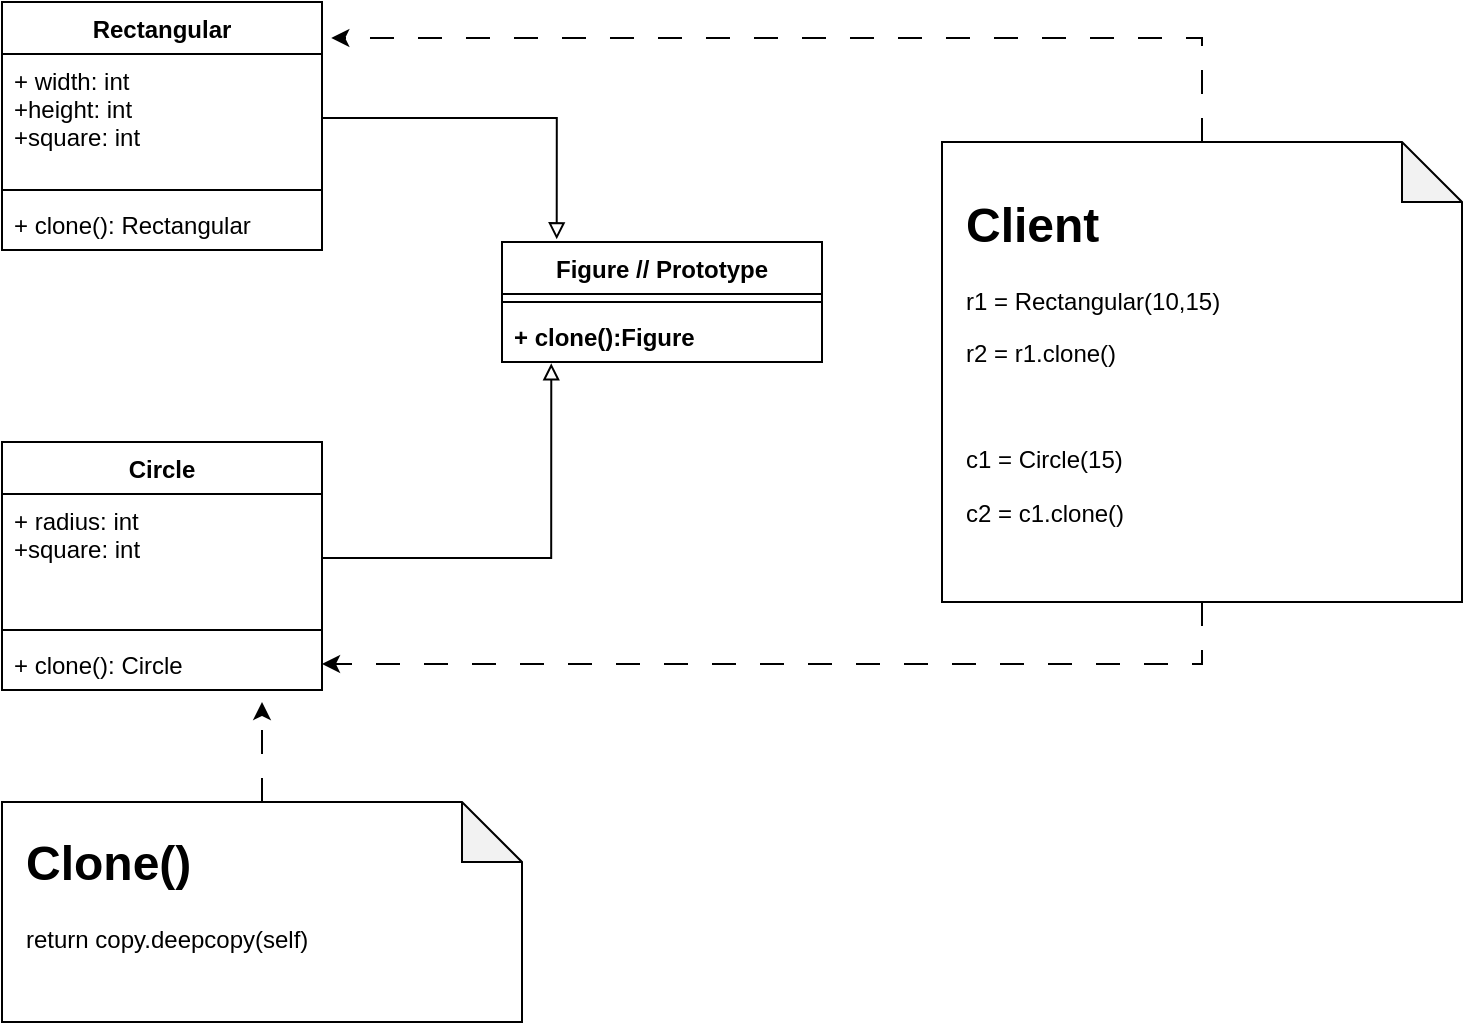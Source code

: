 <mxfile version="20.8.16" type="device"><diagram name="Page-1" id="G5k79dQlLbyncZ_Ozo8T"><mxGraphModel dx="1100" dy="817" grid="1" gridSize="10" guides="1" tooltips="1" connect="1" arrows="1" fold="1" page="1" pageScale="1" pageWidth="850" pageHeight="1100" math="0" shadow="0"><root><mxCell id="0"/><mxCell id="1" parent="0"/><mxCell id="agIJPDQFeNxfvSHP4tzt-1" value="Figure // Prototype" style="swimlane;fontStyle=1;align=center;verticalAlign=top;childLayout=stackLayout;horizontal=1;startSize=26;horizontalStack=0;resizeParent=1;resizeParentMax=0;resizeLast=0;collapsible=1;marginBottom=0;" vertex="1" parent="1"><mxGeometry x="320" y="200" width="160" height="60" as="geometry"/></mxCell><mxCell id="agIJPDQFeNxfvSHP4tzt-3" value="" style="line;strokeWidth=1;fillColor=none;align=left;verticalAlign=middle;spacingTop=-1;spacingLeft=3;spacingRight=3;rotatable=0;labelPosition=right;points=[];portConstraint=eastwest;strokeColor=inherit;" vertex="1" parent="agIJPDQFeNxfvSHP4tzt-1"><mxGeometry y="26" width="160" height="8" as="geometry"/></mxCell><mxCell id="agIJPDQFeNxfvSHP4tzt-4" value="+ clone():Figure" style="text;strokeColor=none;fillColor=none;align=left;verticalAlign=top;spacingLeft=4;spacingRight=4;overflow=hidden;rotatable=0;points=[[0,0.5],[1,0.5]];portConstraint=eastwest;fontStyle=1" vertex="1" parent="agIJPDQFeNxfvSHP4tzt-1"><mxGeometry y="34" width="160" height="26" as="geometry"/></mxCell><mxCell id="agIJPDQFeNxfvSHP4tzt-5" value="Rectangular" style="swimlane;fontStyle=1;align=center;verticalAlign=top;childLayout=stackLayout;horizontal=1;startSize=26;horizontalStack=0;resizeParent=1;resizeParentMax=0;resizeLast=0;collapsible=1;marginBottom=0;" vertex="1" parent="1"><mxGeometry x="70" y="80" width="160" height="124" as="geometry"/></mxCell><mxCell id="agIJPDQFeNxfvSHP4tzt-6" value="+ width: int&#10;+height: int&#10;+square: int" style="text;strokeColor=none;fillColor=none;align=left;verticalAlign=top;spacingLeft=4;spacingRight=4;overflow=hidden;rotatable=0;points=[[0,0.5],[1,0.5]];portConstraint=eastwest;" vertex="1" parent="agIJPDQFeNxfvSHP4tzt-5"><mxGeometry y="26" width="160" height="64" as="geometry"/></mxCell><mxCell id="agIJPDQFeNxfvSHP4tzt-7" value="" style="line;strokeWidth=1;fillColor=none;align=left;verticalAlign=middle;spacingTop=-1;spacingLeft=3;spacingRight=3;rotatable=0;labelPosition=right;points=[];portConstraint=eastwest;strokeColor=inherit;" vertex="1" parent="agIJPDQFeNxfvSHP4tzt-5"><mxGeometry y="90" width="160" height="8" as="geometry"/></mxCell><mxCell id="agIJPDQFeNxfvSHP4tzt-8" value="+ clone(): Rectangular" style="text;strokeColor=none;fillColor=none;align=left;verticalAlign=top;spacingLeft=4;spacingRight=4;overflow=hidden;rotatable=0;points=[[0,0.5],[1,0.5]];portConstraint=eastwest;" vertex="1" parent="agIJPDQFeNxfvSHP4tzt-5"><mxGeometry y="98" width="160" height="26" as="geometry"/></mxCell><mxCell id="agIJPDQFeNxfvSHP4tzt-13" style="edgeStyle=orthogonalEdgeStyle;rounded=0;orthogonalLoop=1;jettySize=auto;html=1;entryX=0.171;entryY=-0.022;entryDx=0;entryDy=0;entryPerimeter=0;endArrow=block;endFill=0;" edge="1" parent="1" source="agIJPDQFeNxfvSHP4tzt-6" target="agIJPDQFeNxfvSHP4tzt-1"><mxGeometry relative="1" as="geometry"/></mxCell><mxCell id="agIJPDQFeNxfvSHP4tzt-19" style="edgeStyle=orthogonalEdgeStyle;rounded=0;orthogonalLoop=1;jettySize=auto;html=1;endArrow=block;endFill=0;entryX=0.154;entryY=1.026;entryDx=0;entryDy=0;entryPerimeter=0;exitX=1;exitY=0.5;exitDx=0;exitDy=0;" edge="1" parent="1" source="agIJPDQFeNxfvSHP4tzt-15" target="agIJPDQFeNxfvSHP4tzt-4"><mxGeometry relative="1" as="geometry"><mxPoint x="360" y="270" as="targetPoint"/></mxGeometry></mxCell><mxCell id="agIJPDQFeNxfvSHP4tzt-14" value="Circle" style="swimlane;fontStyle=1;align=center;verticalAlign=top;childLayout=stackLayout;horizontal=1;startSize=26;horizontalStack=0;resizeParent=1;resizeParentMax=0;resizeLast=0;collapsible=1;marginBottom=0;" vertex="1" parent="1"><mxGeometry x="70" y="300" width="160" height="124" as="geometry"/></mxCell><mxCell id="agIJPDQFeNxfvSHP4tzt-15" value="+ radius: int&#10;+square: int" style="text;strokeColor=none;fillColor=none;align=left;verticalAlign=top;spacingLeft=4;spacingRight=4;overflow=hidden;rotatable=0;points=[[0,0.5],[1,0.5]];portConstraint=eastwest;" vertex="1" parent="agIJPDQFeNxfvSHP4tzt-14"><mxGeometry y="26" width="160" height="64" as="geometry"/></mxCell><mxCell id="agIJPDQFeNxfvSHP4tzt-16" value="" style="line;strokeWidth=1;fillColor=none;align=left;verticalAlign=middle;spacingTop=-1;spacingLeft=3;spacingRight=3;rotatable=0;labelPosition=right;points=[];portConstraint=eastwest;strokeColor=inherit;" vertex="1" parent="agIJPDQFeNxfvSHP4tzt-14"><mxGeometry y="90" width="160" height="8" as="geometry"/></mxCell><mxCell id="agIJPDQFeNxfvSHP4tzt-17" value="+ clone(): Circle" style="text;strokeColor=none;fillColor=none;align=left;verticalAlign=top;spacingLeft=4;spacingRight=4;overflow=hidden;rotatable=0;points=[[0,0.5],[1,0.5]];portConstraint=eastwest;" vertex="1" parent="agIJPDQFeNxfvSHP4tzt-14"><mxGeometry y="98" width="160" height="26" as="geometry"/></mxCell><mxCell id="agIJPDQFeNxfvSHP4tzt-20" value="" style="group" vertex="1" connectable="0" parent="1"><mxGeometry x="540" y="150" width="260" height="230" as="geometry"/></mxCell><mxCell id="agIJPDQFeNxfvSHP4tzt-21" value="" style="shape=note;whiteSpace=wrap;html=1;backgroundOutline=1;darkOpacity=0.05;" vertex="1" parent="agIJPDQFeNxfvSHP4tzt-20"><mxGeometry width="260" height="230" as="geometry"/></mxCell><mxCell id="agIJPDQFeNxfvSHP4tzt-22" value="&lt;h1&gt;Client&lt;/h1&gt;&lt;p&gt;r1 = Rectangular(10,15)&lt;/p&gt;&lt;p&gt;r2 = r1.clone()&lt;/p&gt;&lt;p&gt;&lt;br&gt;&lt;/p&gt;&lt;p&gt;c1 = Circle(15)&lt;/p&gt;&lt;p&gt;c2 = c1.clone()&lt;/p&gt;" style="text;html=1;strokeColor=none;fillColor=none;spacing=5;spacingTop=-20;whiteSpace=wrap;overflow=hidden;rounded=0;" vertex="1" parent="agIJPDQFeNxfvSHP4tzt-20"><mxGeometry x="7" y="22" width="230" height="200" as="geometry"/></mxCell><mxCell id="agIJPDQFeNxfvSHP4tzt-23" style="edgeStyle=orthogonalEdgeStyle;rounded=0;orthogonalLoop=1;jettySize=auto;html=1;endArrow=classic;endFill=1;dashed=1;dashPattern=12 12;" edge="1" parent="1" source="agIJPDQFeNxfvSHP4tzt-21" target="agIJPDQFeNxfvSHP4tzt-17"><mxGeometry relative="1" as="geometry"/></mxCell><mxCell id="agIJPDQFeNxfvSHP4tzt-24" style="edgeStyle=orthogonalEdgeStyle;rounded=0;orthogonalLoop=1;jettySize=auto;html=1;entryX=1.029;entryY=0.145;entryDx=0;entryDy=0;entryPerimeter=0;dashed=1;dashPattern=12 12;endArrow=classic;endFill=1;" edge="1" parent="1" source="agIJPDQFeNxfvSHP4tzt-21" target="agIJPDQFeNxfvSHP4tzt-5"><mxGeometry relative="1" as="geometry"><Array as="points"><mxPoint x="670" y="98"/></Array></mxGeometry></mxCell><mxCell id="agIJPDQFeNxfvSHP4tzt-25" value="" style="group" vertex="1" connectable="0" parent="1"><mxGeometry x="70" y="480" width="260" height="110" as="geometry"/></mxCell><mxCell id="agIJPDQFeNxfvSHP4tzt-26" value="" style="shape=note;whiteSpace=wrap;html=1;backgroundOutline=1;darkOpacity=0.05;" vertex="1" parent="agIJPDQFeNxfvSHP4tzt-25"><mxGeometry width="260" height="110" as="geometry"/></mxCell><mxCell id="agIJPDQFeNxfvSHP4tzt-27" value="&lt;h1&gt;Clone()&lt;/h1&gt;&lt;div&gt;return copy.deepcopy(self)&lt;/div&gt;" style="text;html=1;strokeColor=none;fillColor=none;spacing=5;spacingTop=-20;whiteSpace=wrap;overflow=hidden;rounded=0;" vertex="1" parent="agIJPDQFeNxfvSHP4tzt-25"><mxGeometry x="7" y="10.522" width="230" height="95.652" as="geometry"/></mxCell><mxCell id="agIJPDQFeNxfvSHP4tzt-30" style="edgeStyle=orthogonalEdgeStyle;rounded=0;orthogonalLoop=1;jettySize=auto;html=1;dashed=1;dashPattern=12 12;endArrow=classic;endFill=1;" edge="1" parent="1" source="agIJPDQFeNxfvSHP4tzt-26"><mxGeometry relative="1" as="geometry"><mxPoint x="200" y="430" as="targetPoint"/></mxGeometry></mxCell></root></mxGraphModel></diagram></mxfile>